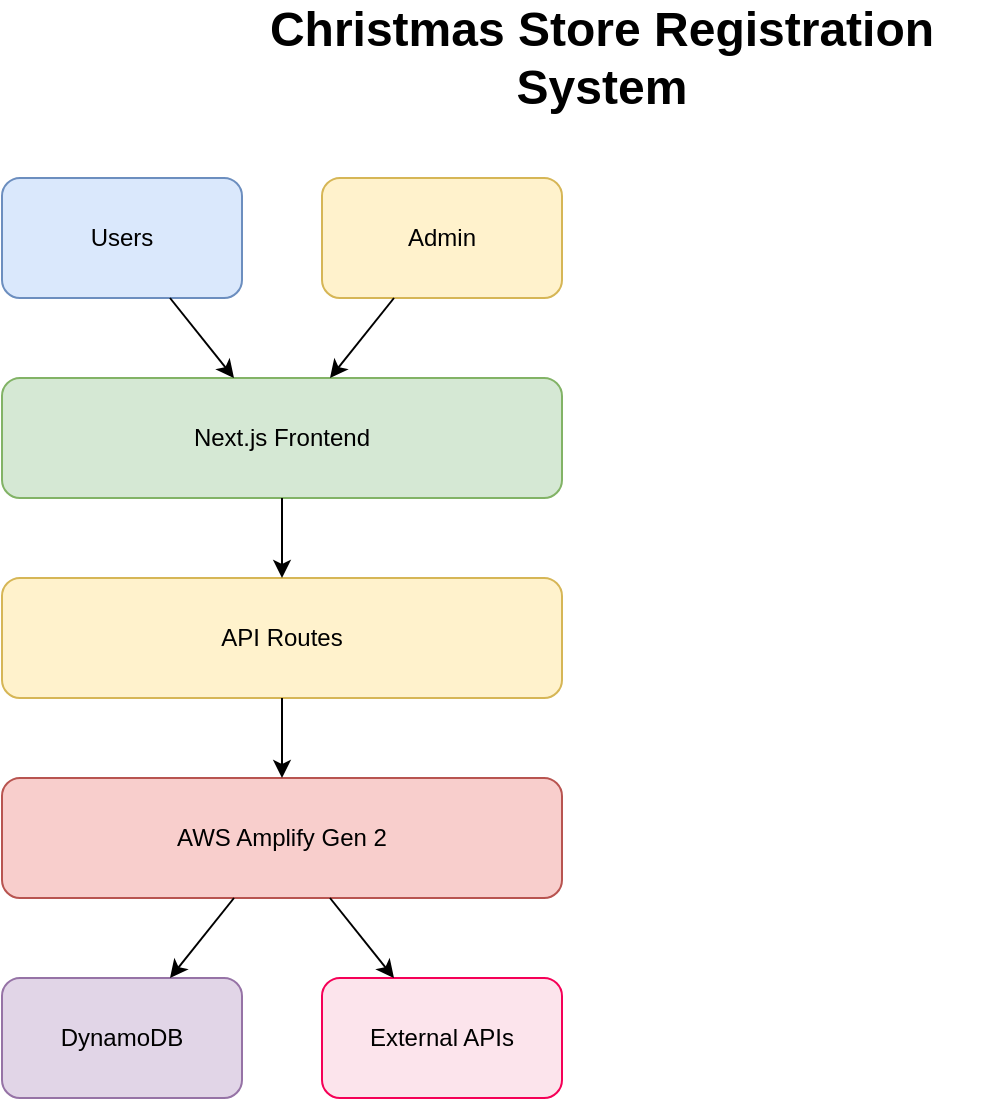 <mxfile version="22.1.11" type="device">
  <diagram id="architecture" name="Architecture">
    <mxGraphModel dx="1200" dy="800" grid="1" gridSize="10" guides="1" tooltips="1" connect="1" arrows="1" fold="1" page="1" pageScale="1" pageWidth="827" pageHeight="1169" math="0" shadow="0">
      <root>
        <mxCell id="0" />
        <mxCell id="1" parent="0" />
        
        <!-- Title -->
        <mxCell id="2" value="Christmas Store Registration System" style="text;html=1;strokeColor=none;fillColor=none;align=center;verticalAlign=middle;whiteSpace=wrap;rounded=0;fontSize=24;fontStyle=1;" vertex="1" parent="1">
          <mxGeometry x="200" y="40" width="400" height="40" as="geometry" />
        </mxCell>
        
        <!-- User Layer -->
        <mxCell id="3" value="Users" style="rounded=1;whiteSpace=wrap;html=1;fillColor=#dae8fc;strokeColor=#6c8ebf;" vertex="1" parent="1">
          <mxGeometry x="100" y="120" width="120" height="60" as="geometry" />
        </mxCell>
        
        <mxCell id="4" value="Admin" style="rounded=1;whiteSpace=wrap;html=1;fillColor=#fff2cc;strokeColor=#d6b656;" vertex="1" parent="1">
          <mxGeometry x="260" y="120" width="120" height="60" as="geometry" />
        </mxCell>
        
        <!-- Frontend -->
        <mxCell id="5" value="Next.js Frontend" style="rounded=1;whiteSpace=wrap;html=1;fillColor=#d5e8d4;strokeColor=#82b366;" vertex="1" parent="1">
          <mxGeometry x="100" y="220" width="280" height="60" as="geometry" />
        </mxCell>
        
        <!-- API Layer -->
        <mxCell id="6" value="API Routes" style="rounded=1;whiteSpace=wrap;html=1;fillColor=#fff2cc;strokeColor=#d6b656;" vertex="1" parent="1">
          <mxGeometry x="100" y="320" width="280" height="60" as="geometry" />
        </mxCell>
        
        <!-- AWS Backend -->
        <mxCell id="7" value="AWS Amplify Gen 2" style="rounded=1;whiteSpace=wrap;html=1;fillColor=#f8cecc;strokeColor=#b85450;" vertex="1" parent="1">
          <mxGeometry x="100" y="420" width="280" height="60" as="geometry" />
        </mxCell>
        
        <!-- Database -->
        <mxCell id="8" value="DynamoDB" style="rounded=1;whiteSpace=wrap;html=1;fillColor=#e1d5e7;strokeColor=#9673a6;" vertex="1" parent="1">
          <mxGeometry x="100" y="520" width="120" height="60" as="geometry" />
        </mxCell>
        
        <!-- External Services -->
        <mxCell id="9" value="External APIs" style="rounded=1;whiteSpace=wrap;html=1;fillColor=#fce4ec;strokeColor=#f50057;" vertex="1" parent="1">
          <mxGeometry x="260" y="520" width="120" height="60" as="geometry" />
        </mxCell>
        
        <!-- Connections -->
        <mxCell id="10" value="" style="endArrow=classic;html=1;rounded=0;" edge="1" parent="1" source="3" target="5">
          <mxGeometry width="50" height="50" relative="1" as="geometry">
            <mxPoint x="390" y="340" as="sourcePoint" />
            <mxPoint x="440" y="290" as="targetPoint" />
          </mxGeometry>
        </mxCell>
        
        <mxCell id="11" value="" style="endArrow=classic;html=1;rounded=0;" edge="1" parent="1" source="4" target="5">
          <mxGeometry width="50" height="50" relative="1" as="geometry">
            <mxPoint x="390" y="340" as="sourcePoint" />
            <mxPoint x="440" y="290" as="targetPoint" />
          </mxGeometry>
        </mxCell>
        
        <mxCell id="12" value="" style="endArrow=classic;html=1;rounded=0;" edge="1" parent="1" source="5" target="6">
          <mxGeometry width="50" height="50" relative="1" as="geometry">
            <mxPoint x="390" y="340" as="sourcePoint" />
            <mxPoint x="440" y="290" as="targetPoint" />
          </mxGeometry>
        </mxCell>
        
        <mxCell id="13" value="" style="endArrow=classic;html=1;rounded=0;" edge="1" parent="1" source="6" target="7">
          <mxGeometry width="50" height="50" relative="1" as="geometry">
            <mxPoint x="390" y="340" as="sourcePoint" />
            <mxPoint x="440" y="290" as="targetPoint" />
          </mxGeometry>
        </mxCell>
        
        <mxCell id="14" value="" style="endArrow=classic;html=1;rounded=0;" edge="1" parent="1" source="7" target="8">
          <mxGeometry width="50" height="50" relative="1" as="geometry">
            <mxPoint x="390" y="340" as="sourcePoint" />
            <mxPoint x="440" y="290" as="targetPoint" />
          </mxGeometry>
        </mxCell>
        
        <mxCell id="15" value="" style="endArrow=classic;html=1;rounded=0;" edge="1" parent="1" source="7" target="9">
          <mxGeometry width="50" height="50" relative="1" as="geometry">
            <mxPoint x="390" y="340" as="sourcePoint" />
            <mxPoint x="440" y="290" as="targetPoint" />
          </mxGeometry>
        </mxCell>
        
      </root>
    </mxGraphModel>
  </diagram>
</mxfile>